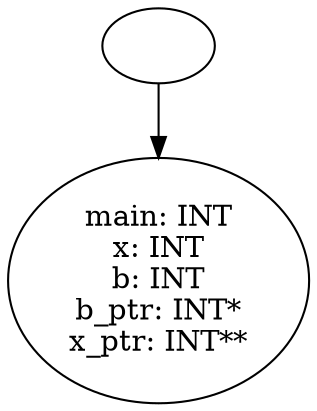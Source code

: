 digraph AST {
  "131430718371680" [label=""];
  "131430718371680" -> "131430718371056";
  "131430718371056" [label="main: INT
x: INT
b: INT
b_ptr: INT*
x_ptr: INT**"];
}
